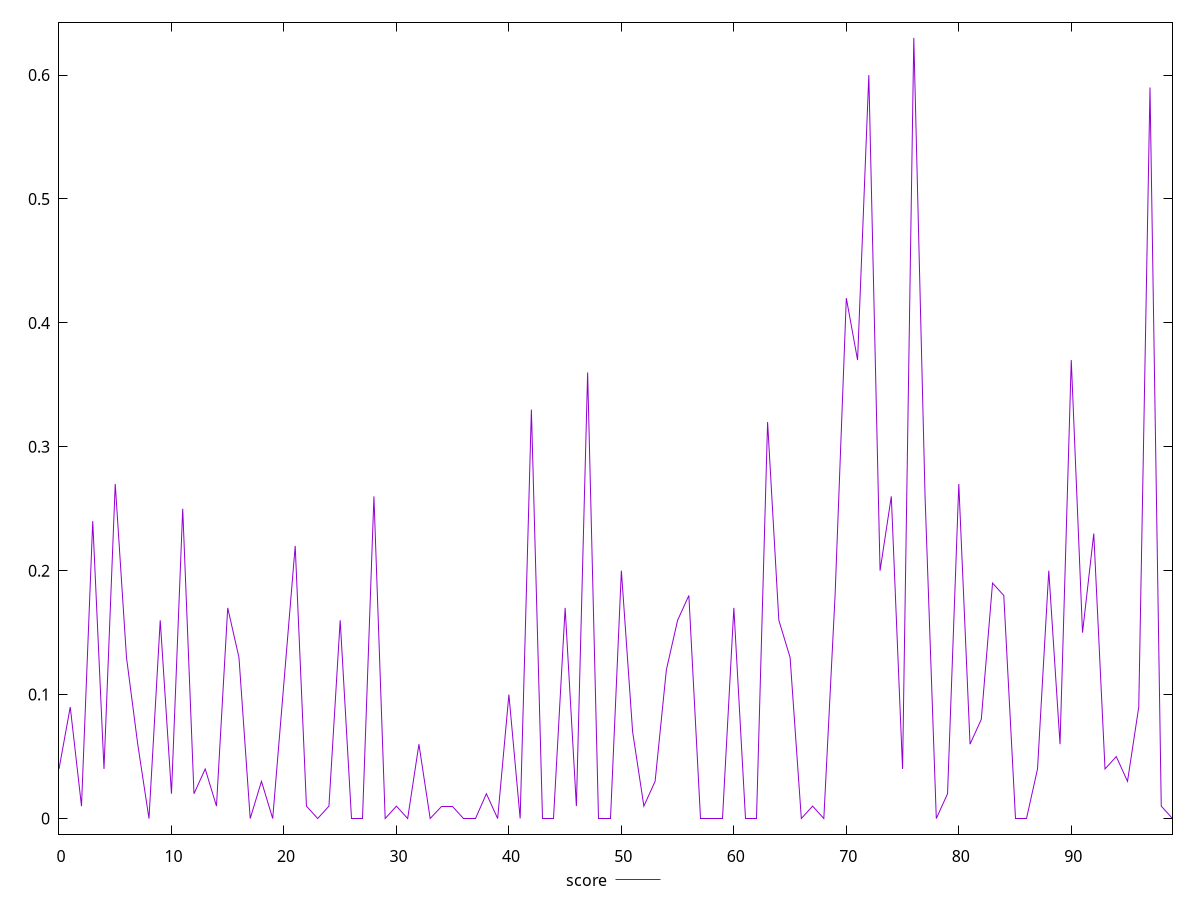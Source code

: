 reset

$score <<EOF
0 0.04
1 0.09
2 0.01
3 0.24
4 0.04
5 0.27
6 0.13
7 0.06
8 0
9 0.16
10 0.02
11 0.25
12 0.02
13 0.04
14 0.01
15 0.17
16 0.13
17 0
18 0.03
19 0
20 0.11
21 0.22
22 0.01
23 0
24 0.01
25 0.16
26 0
27 0
28 0.26
29 0
30 0.01
31 0
32 0.06
33 0
34 0.01
35 0.01
36 0
37 0
38 0.02
39 0
40 0.1
41 0
42 0.33
43 0
44 0
45 0.17
46 0.01
47 0.36
48 0
49 0
50 0.2
51 0.07
52 0.01
53 0.03
54 0.12
55 0.16
56 0.18
57 0
58 0
59 0
60 0.17
61 0
62 0
63 0.32
64 0.16
65 0.13
66 0
67 0.01
68 0
69 0.18
70 0.42
71 0.37
72 0.6
73 0.2
74 0.26
75 0.04
76 0.63
77 0.26
78 0
79 0.02
80 0.27
81 0.06
82 0.08
83 0.19
84 0.18
85 0
86 0
87 0.04
88 0.2
89 0.06
90 0.37
91 0.15
92 0.23
93 0.04
94 0.05
95 0.03
96 0.09
97 0.59
98 0.01
99 0
EOF

set key outside below
set xrange [0:99]
set yrange [-0.0126:0.6426000000000001]
set trange [-0.0126:0.6426000000000001]
set terminal svg size 640, 500 enhanced background rgb 'white'
set output "report_00013_2021-02-09T12-04-24.940Z/total-blocking-time/samples/pages+cached/score/values.svg"

plot $score title "score" with line

reset
